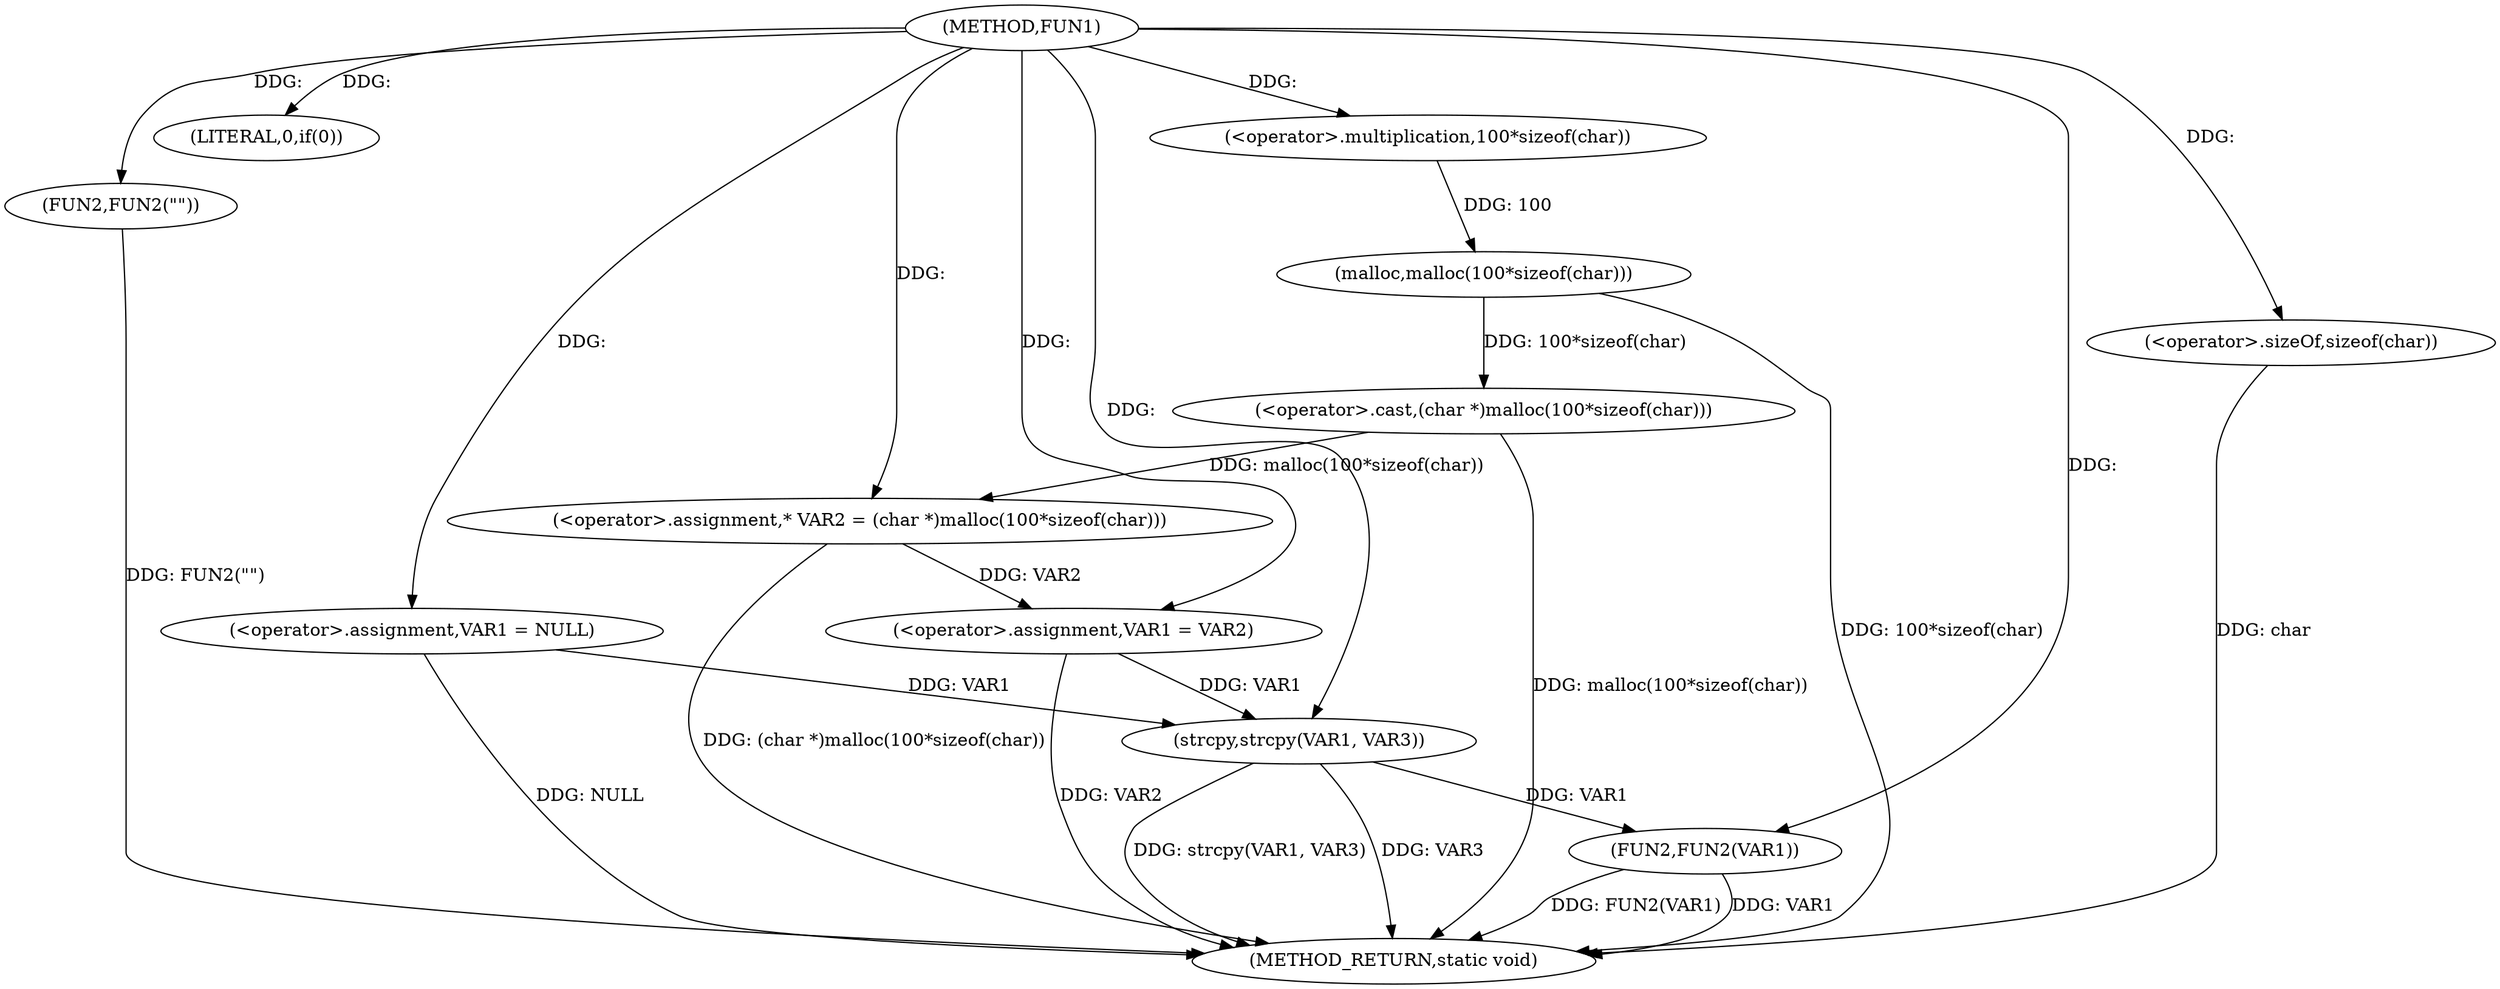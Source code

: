 digraph FUN1 {  
"1000100" [label = "(METHOD,FUN1)" ]
"1000134" [label = "(METHOD_RETURN,static void)" ]
"1000103" [label = "(<operator>.assignment,VAR1 = NULL)" ]
"1000107" [label = "(LITERAL,0,if(0))" ]
"1000109" [label = "(FUN2,FUN2(\"\"))" ]
"1000115" [label = "(<operator>.assignment,* VAR2 = (char *)malloc(100*sizeof(char)))" ]
"1000117" [label = "(<operator>.cast,(char *)malloc(100*sizeof(char)))" ]
"1000119" [label = "(malloc,malloc(100*sizeof(char)))" ]
"1000120" [label = "(<operator>.multiplication,100*sizeof(char))" ]
"1000122" [label = "(<operator>.sizeOf,sizeof(char))" ]
"1000124" [label = "(<operator>.assignment,VAR1 = VAR2)" ]
"1000129" [label = "(strcpy,strcpy(VAR1, VAR3))" ]
"1000132" [label = "(FUN2,FUN2(VAR1))" ]
  "1000115" -> "1000134"  [ label = "DDG: (char *)malloc(100*sizeof(char))"] 
  "1000124" -> "1000134"  [ label = "DDG: VAR2"] 
  "1000103" -> "1000134"  [ label = "DDG: NULL"] 
  "1000132" -> "1000134"  [ label = "DDG: VAR1"] 
  "1000119" -> "1000134"  [ label = "DDG: 100*sizeof(char)"] 
  "1000117" -> "1000134"  [ label = "DDG: malloc(100*sizeof(char))"] 
  "1000109" -> "1000134"  [ label = "DDG: FUN2(\"\")"] 
  "1000122" -> "1000134"  [ label = "DDG: char"] 
  "1000132" -> "1000134"  [ label = "DDG: FUN2(VAR1)"] 
  "1000129" -> "1000134"  [ label = "DDG: strcpy(VAR1, VAR3)"] 
  "1000129" -> "1000134"  [ label = "DDG: VAR3"] 
  "1000100" -> "1000103"  [ label = "DDG: "] 
  "1000100" -> "1000107"  [ label = "DDG: "] 
  "1000100" -> "1000109"  [ label = "DDG: "] 
  "1000117" -> "1000115"  [ label = "DDG: malloc(100*sizeof(char))"] 
  "1000100" -> "1000115"  [ label = "DDG: "] 
  "1000119" -> "1000117"  [ label = "DDG: 100*sizeof(char)"] 
  "1000120" -> "1000119"  [ label = "DDG: 100"] 
  "1000100" -> "1000120"  [ label = "DDG: "] 
  "1000100" -> "1000122"  [ label = "DDG: "] 
  "1000115" -> "1000124"  [ label = "DDG: VAR2"] 
  "1000100" -> "1000124"  [ label = "DDG: "] 
  "1000124" -> "1000129"  [ label = "DDG: VAR1"] 
  "1000103" -> "1000129"  [ label = "DDG: VAR1"] 
  "1000100" -> "1000129"  [ label = "DDG: "] 
  "1000129" -> "1000132"  [ label = "DDG: VAR1"] 
  "1000100" -> "1000132"  [ label = "DDG: "] 
}
